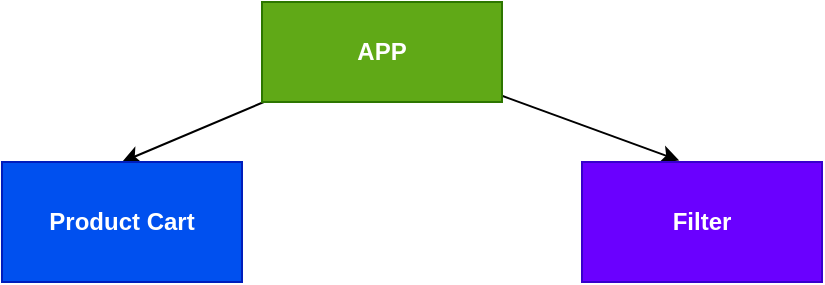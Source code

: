 <mxfile>
    <diagram id="OczBP06ewOgUGTa_IZj8" name="Page-1">
        <mxGraphModel dx="609" dy="318" grid="1" gridSize="10" guides="1" tooltips="1" connect="1" arrows="1" fold="1" page="1" pageScale="1" pageWidth="827" pageHeight="1169" math="0" shadow="0">
            <root>
                <mxCell id="0"/>
                <mxCell id="1" parent="0"/>
                <mxCell id="4" style="edgeStyle=none;html=1;entryX=0.5;entryY=0;entryDx=0;entryDy=0;" edge="1" parent="1" source="2" target="3">
                    <mxGeometry relative="1" as="geometry"/>
                </mxCell>
                <mxCell id="8" style="edgeStyle=none;html=1;entryX=0.405;entryY=-0.013;entryDx=0;entryDy=0;entryPerimeter=0;" edge="1" parent="1" source="2" target="7">
                    <mxGeometry relative="1" as="geometry">
                        <mxPoint x="620" y="270" as="targetPoint"/>
                    </mxGeometry>
                </mxCell>
                <mxCell id="2" value="&lt;b&gt;APP&lt;/b&gt;" style="rounded=0;whiteSpace=wrap;html=1;fillColor=#60a917;fontColor=#ffffff;strokeColor=#2D7600;" vertex="1" parent="1">
                    <mxGeometry x="380" y="190" width="120" height="50" as="geometry"/>
                </mxCell>
                <mxCell id="3" value="&lt;b&gt;Product Cart&lt;/b&gt;" style="rounded=0;whiteSpace=wrap;html=1;fillColor=#0050ef;fontColor=#ffffff;strokeColor=#001DBC;" vertex="1" parent="1">
                    <mxGeometry x="250" y="270" width="120" height="60" as="geometry"/>
                </mxCell>
                <mxCell id="7" value="&lt;b&gt;Filter&lt;/b&gt;" style="rounded=0;whiteSpace=wrap;html=1;fillColor=#6a00ff;fontColor=#ffffff;strokeColor=#3700CC;" vertex="1" parent="1">
                    <mxGeometry x="540" y="270" width="120" height="60" as="geometry"/>
                </mxCell>
            </root>
        </mxGraphModel>
    </diagram>
</mxfile>
